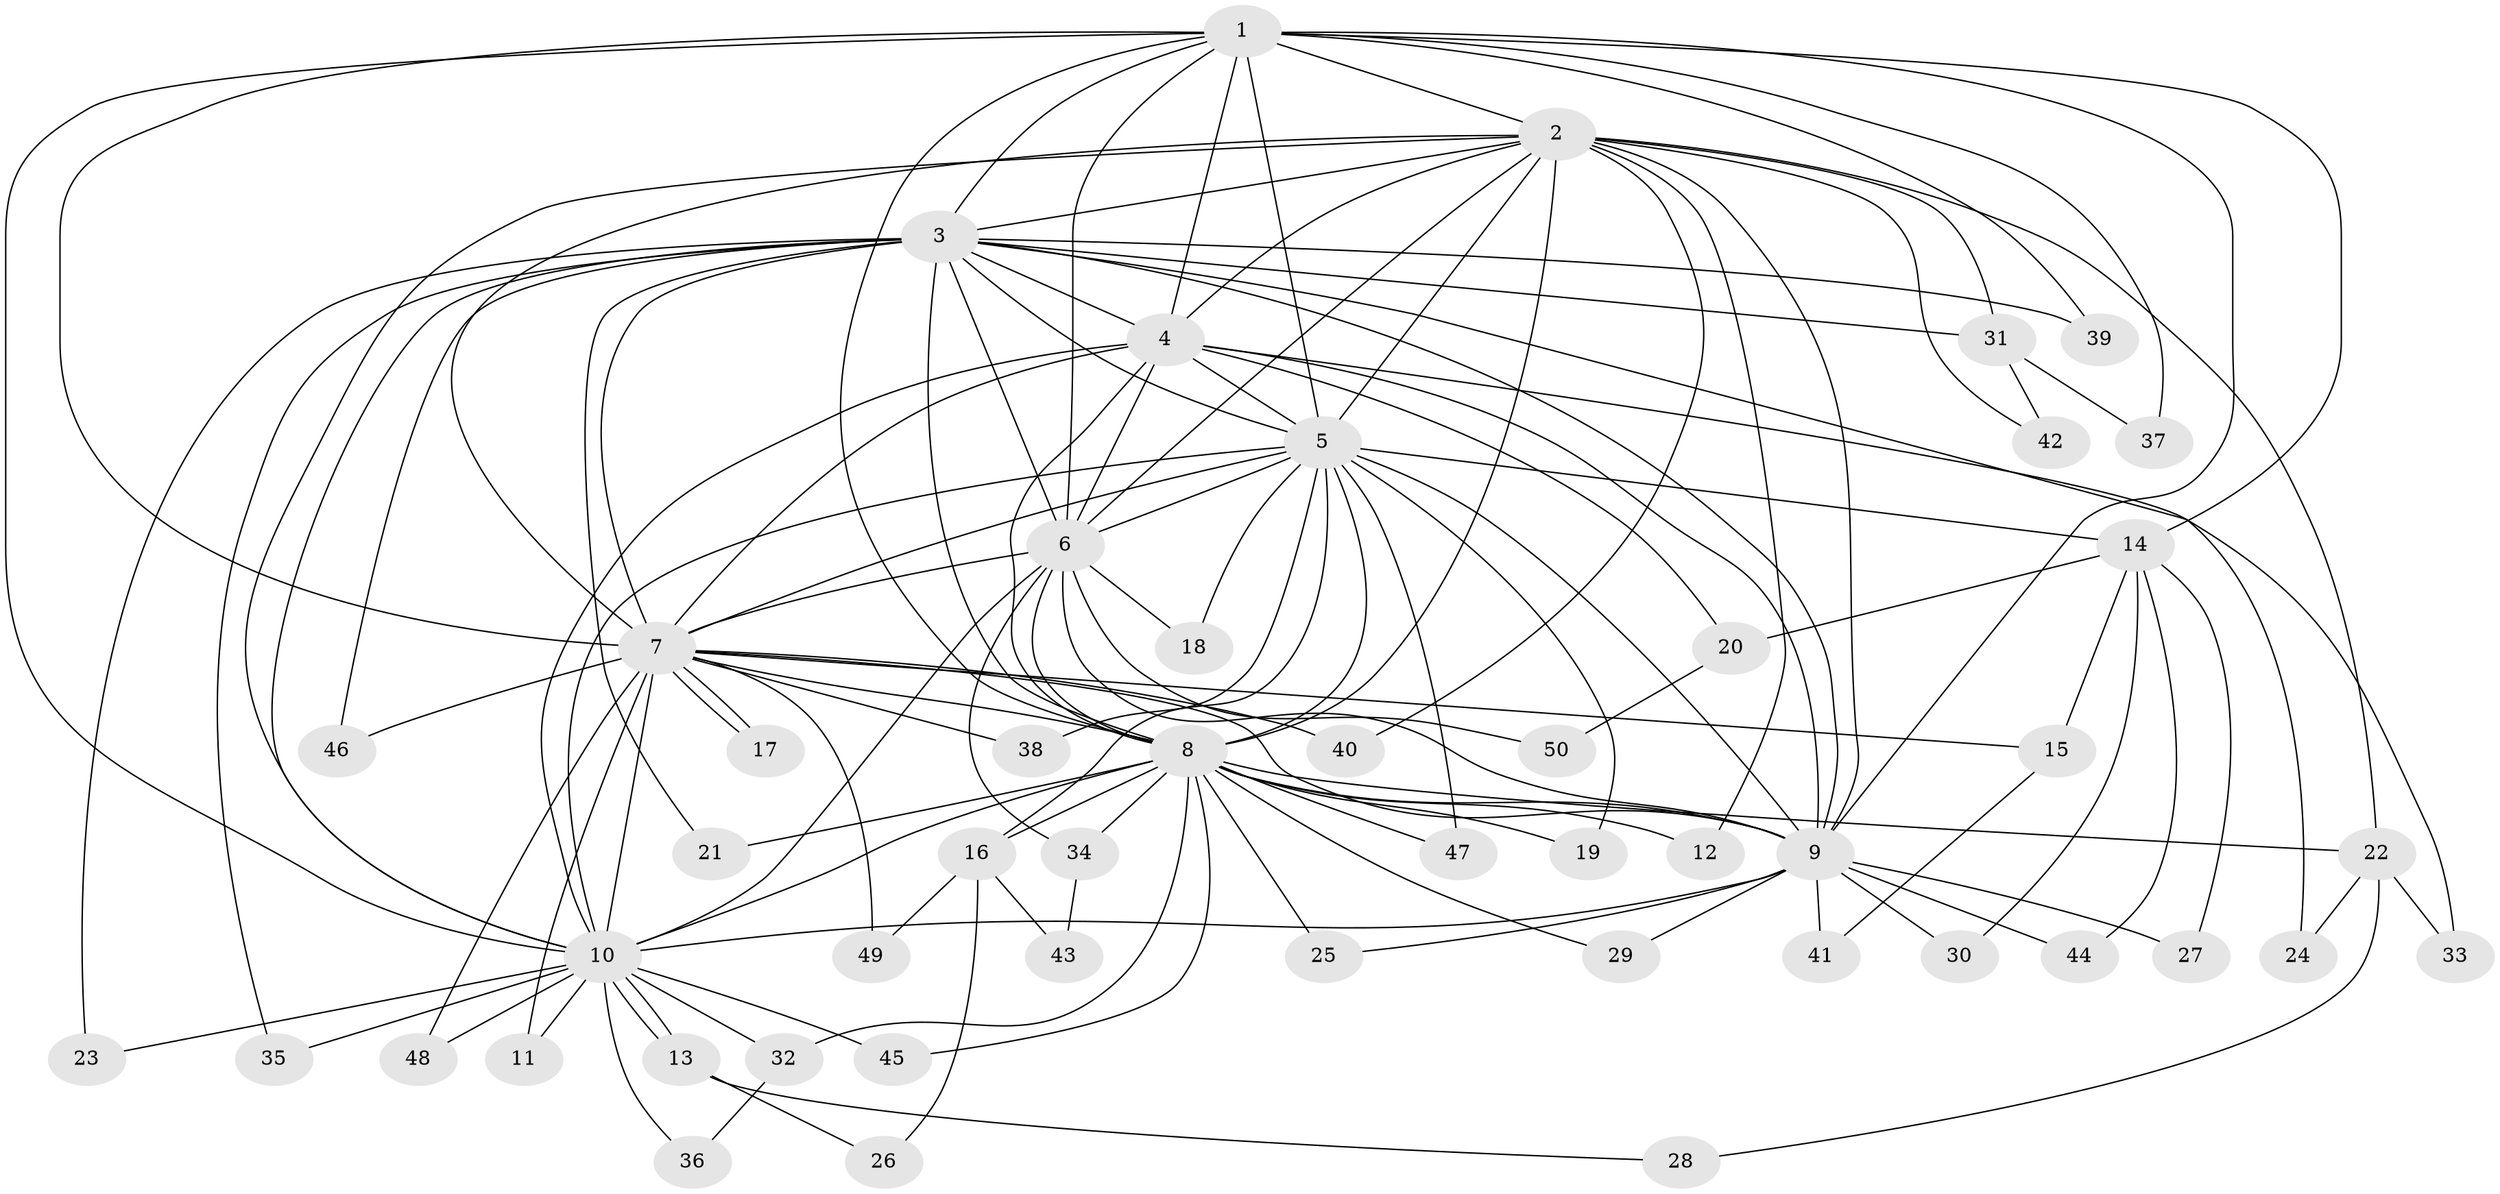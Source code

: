 // coarse degree distribution, {7: 0.1, 12: 0.1, 11: 0.05, 10: 0.05, 2: 0.55, 4: 0.05, 6: 0.05, 1: 0.05}
// Generated by graph-tools (version 1.1) at 2025/17/03/04/25 18:17:46]
// undirected, 50 vertices, 125 edges
graph export_dot {
graph [start="1"]
  node [color=gray90,style=filled];
  1;
  2;
  3;
  4;
  5;
  6;
  7;
  8;
  9;
  10;
  11;
  12;
  13;
  14;
  15;
  16;
  17;
  18;
  19;
  20;
  21;
  22;
  23;
  24;
  25;
  26;
  27;
  28;
  29;
  30;
  31;
  32;
  33;
  34;
  35;
  36;
  37;
  38;
  39;
  40;
  41;
  42;
  43;
  44;
  45;
  46;
  47;
  48;
  49;
  50;
  1 -- 2;
  1 -- 3;
  1 -- 4;
  1 -- 5;
  1 -- 6;
  1 -- 7;
  1 -- 8;
  1 -- 9;
  1 -- 10;
  1 -- 14;
  1 -- 37;
  1 -- 39;
  2 -- 3;
  2 -- 4;
  2 -- 5;
  2 -- 6;
  2 -- 7;
  2 -- 8;
  2 -- 9;
  2 -- 10;
  2 -- 12;
  2 -- 22;
  2 -- 31;
  2 -- 40;
  2 -- 42;
  3 -- 4;
  3 -- 5;
  3 -- 6;
  3 -- 7;
  3 -- 8;
  3 -- 9;
  3 -- 10;
  3 -- 21;
  3 -- 23;
  3 -- 24;
  3 -- 31;
  3 -- 35;
  3 -- 39;
  3 -- 46;
  4 -- 5;
  4 -- 6;
  4 -- 7;
  4 -- 8;
  4 -- 9;
  4 -- 10;
  4 -- 20;
  4 -- 33;
  5 -- 6;
  5 -- 7;
  5 -- 8;
  5 -- 9;
  5 -- 10;
  5 -- 14;
  5 -- 16;
  5 -- 18;
  5 -- 19;
  5 -- 38;
  5 -- 47;
  6 -- 7;
  6 -- 8;
  6 -- 9;
  6 -- 10;
  6 -- 18;
  6 -- 34;
  6 -- 50;
  7 -- 8;
  7 -- 9;
  7 -- 10;
  7 -- 11;
  7 -- 15;
  7 -- 17;
  7 -- 17;
  7 -- 38;
  7 -- 40;
  7 -- 46;
  7 -- 48;
  7 -- 49;
  8 -- 9;
  8 -- 10;
  8 -- 12;
  8 -- 16;
  8 -- 19;
  8 -- 21;
  8 -- 22;
  8 -- 25;
  8 -- 29;
  8 -- 32;
  8 -- 34;
  8 -- 45;
  8 -- 47;
  9 -- 10;
  9 -- 25;
  9 -- 27;
  9 -- 29;
  9 -- 30;
  9 -- 41;
  9 -- 44;
  10 -- 11;
  10 -- 13;
  10 -- 13;
  10 -- 23;
  10 -- 32;
  10 -- 35;
  10 -- 36;
  10 -- 45;
  10 -- 48;
  13 -- 26;
  13 -- 28;
  14 -- 15;
  14 -- 20;
  14 -- 27;
  14 -- 30;
  14 -- 44;
  15 -- 41;
  16 -- 26;
  16 -- 43;
  16 -- 49;
  20 -- 50;
  22 -- 24;
  22 -- 28;
  22 -- 33;
  31 -- 37;
  31 -- 42;
  32 -- 36;
  34 -- 43;
}
